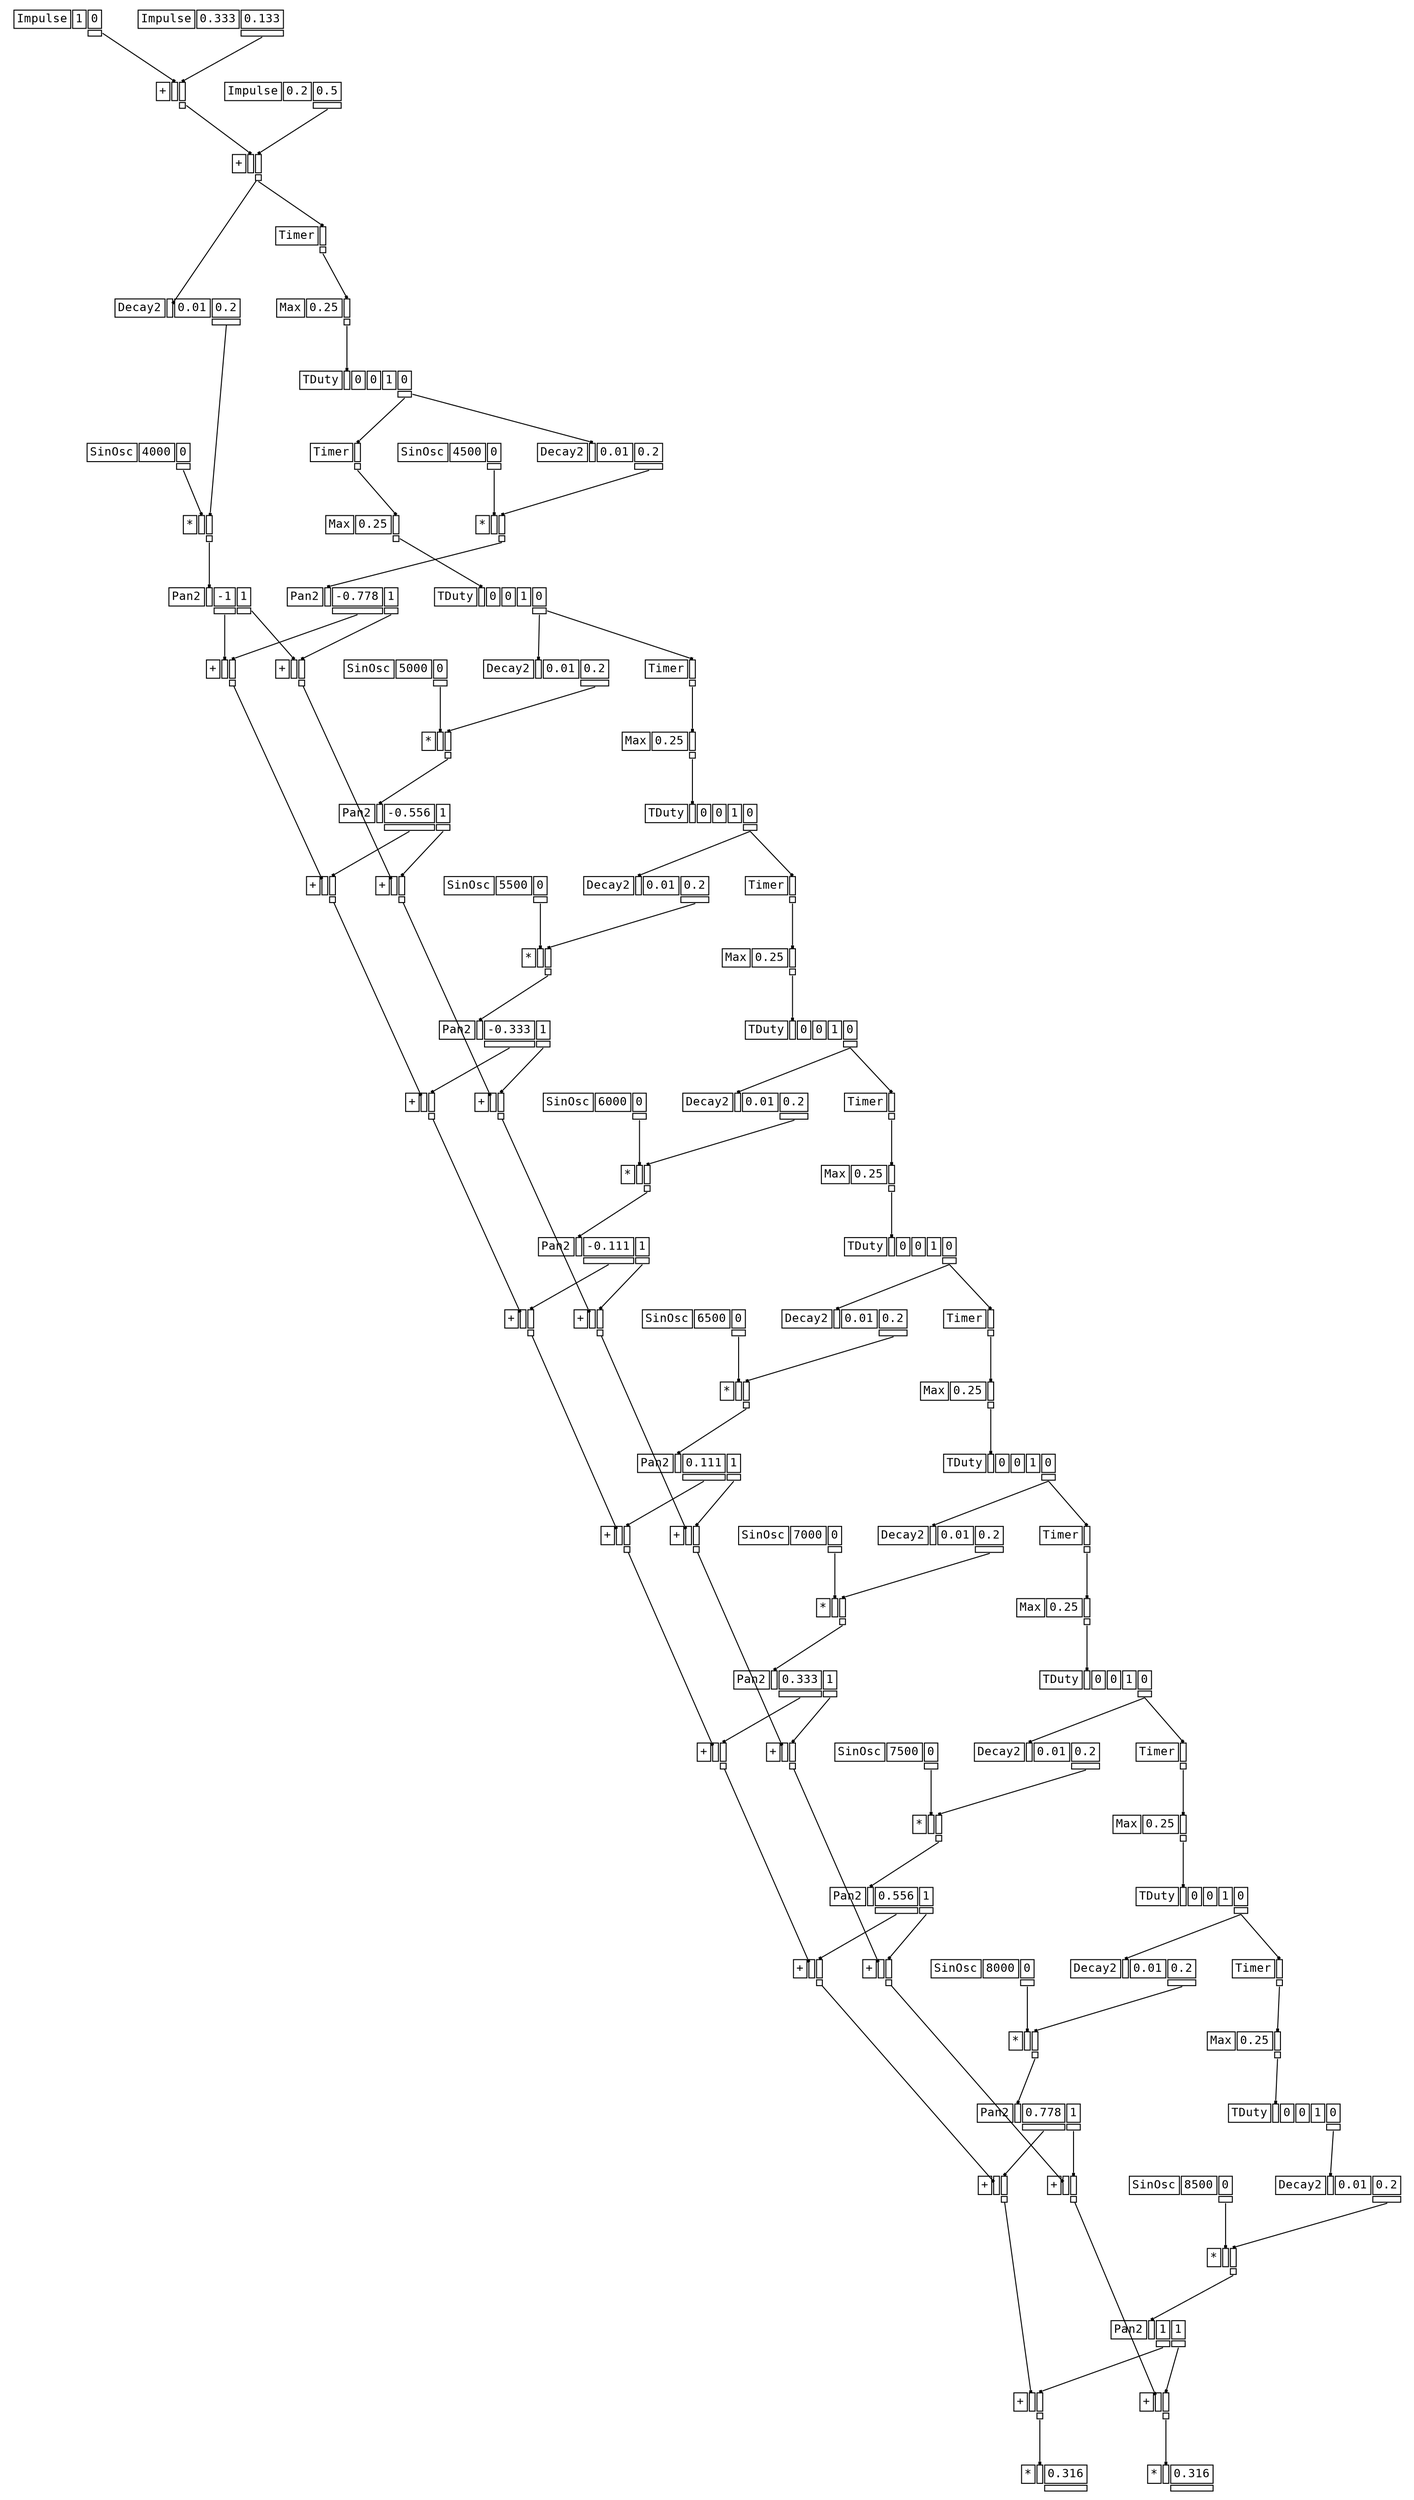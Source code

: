 digraph Anonymous {
graph [splines=false];
node [fontsize=12
     ,fontname="Courier"];
edge [arrowhead=box,arrowsize=0.25];
u_2[shape="plaintext",color="black",label=<<TABLE BORDER="0" CELLBORDER="1"><TR><TD>SinOsc</TD><TD ID="u_2:K_0">4000</TD><TD ID="u_2:K_1">0</TD></TR><TR><TD BORDER="0"></TD><TD BORDER="0"></TD><TD PORT="o_0" ID="u_2:o_0"></TD></TR></TABLE>>];
u_4[shape="plaintext",color="black",label=<<TABLE BORDER="0" CELLBORDER="1"><TR><TD>Impulse</TD><TD ID="u_4:K_0">1</TD><TD ID="u_4:K_1">0</TD></TR><TR><TD BORDER="0"></TD><TD BORDER="0"></TD><TD PORT="o_0" ID="u_4:o_0"></TD></TR></TABLE>>];
u_7[shape="plaintext",color="black",label=<<TABLE BORDER="0" CELLBORDER="1"><TR><TD>Impulse</TD><TD ID="u_7:K_0">0.333</TD><TD ID="u_7:K_1">0.133</TD></TR><TR><TD BORDER="0"></TD><TD BORDER="0"></TD><TD PORT="o_0" ID="u_7:o_0"></TD></TR></TABLE>>];
u_8[shape="plaintext",color="black",label=<<TABLE BORDER="0" CELLBORDER="1"><TR><TD>+</TD><TD PORT="i_0" ID="u_8:i_0"></TD><TD PORT="i_1" ID="u_8:i_1"></TD></TR><TR><TD BORDER="0"></TD><TD BORDER="0"></TD><TD PORT="o_0" ID="u_8:o_0"></TD></TR></TABLE>>];
u_11[shape="plaintext",color="black",label=<<TABLE BORDER="0" CELLBORDER="1"><TR><TD>Impulse</TD><TD ID="u_11:K_0">0.2</TD><TD ID="u_11:K_1">0.5</TD></TR><TR><TD BORDER="0"></TD><TD BORDER="0"></TD><TD PORT="o_0" ID="u_11:o_0"></TD></TR></TABLE>>];
u_12[shape="plaintext",color="black",label=<<TABLE BORDER="0" CELLBORDER="1"><TR><TD>+</TD><TD PORT="i_0" ID="u_12:i_0"></TD><TD PORT="i_1" ID="u_12:i_1"></TD></TR><TR><TD BORDER="0"></TD><TD BORDER="0"></TD><TD PORT="o_0" ID="u_12:o_0"></TD></TR></TABLE>>];
u_14[shape="plaintext",color="black",label=<<TABLE BORDER="0" CELLBORDER="1"><TR><TD>Decay2</TD><TD PORT="i_0" ID="u_14:i_0"></TD><TD ID="u_14:K_1">0.01</TD><TD ID="u_14:K_2">0.2</TD></TR><TR><TD BORDER="0"></TD><TD BORDER="0"></TD><TD BORDER="0"></TD><TD PORT="o_0" ID="u_14:o_0"></TD></TR></TABLE>>];
u_15[shape="plaintext",color="black",label=<<TABLE BORDER="0" CELLBORDER="1"><TR><TD>*</TD><TD PORT="i_0" ID="u_15:i_0"></TD><TD PORT="i_1" ID="u_15:i_1"></TD></TR><TR><TD BORDER="0"></TD><TD BORDER="0"></TD><TD PORT="o_0" ID="u_15:o_0"></TD></TR></TABLE>>];
u_17[shape="plaintext",color="black",label=<<TABLE BORDER="0" CELLBORDER="1"><TR><TD>Pan2</TD><TD PORT="i_0" ID="u_17:i_0"></TD><TD ID="u_17:K_1">-1</TD><TD ID="u_17:K_2">1</TD></TR><TR><TD BORDER="0"></TD><TD BORDER="0"></TD><TD PORT="o_0" ID="u_17:o_0"></TD><TD PORT="o_1" ID="u_17:o_1"></TD></TR></TABLE>>];
u_20[shape="plaintext",color="black",label=<<TABLE BORDER="0" CELLBORDER="1"><TR><TD>SinOsc</TD><TD ID="u_20:K_0">4500</TD><TD ID="u_20:K_1">0</TD></TR><TR><TD BORDER="0"></TD><TD BORDER="0"></TD><TD PORT="o_0" ID="u_20:o_0"></TD></TR></TABLE>>];
u_22[shape="plaintext",color="black",label=<<TABLE BORDER="0" CELLBORDER="1"><TR><TD>Timer</TD><TD PORT="i_0" ID="u_22:i_0"></TD></TR><TR><TD BORDER="0"></TD><TD PORT="o_0" ID="u_22:o_0"></TD></TR></TABLE>>];
u_23[shape="plaintext",color="black",label=<<TABLE BORDER="0" CELLBORDER="1"><TR><TD>Max</TD><TD ID="u_23:K_0">0.25</TD><TD PORT="i_1" ID="u_23:i_1"></TD></TR><TR><TD BORDER="0"></TD><TD BORDER="0"></TD><TD PORT="o_0" ID="u_23:o_0"></TD></TR></TABLE>>];
u_24[shape="plaintext",color="black",label=<<TABLE BORDER="0" CELLBORDER="1"><TR><TD>TDuty</TD><TD PORT="i_0" ID="u_24:i_0"></TD><TD ID="u_24:K_1">0</TD><TD ID="u_24:K_2">0</TD><TD ID="u_24:K_3">1</TD><TD ID="u_24:K_4">0</TD></TR><TR><TD BORDER="0"></TD><TD BORDER="0"></TD><TD BORDER="0"></TD><TD BORDER="0"></TD><TD BORDER="0"></TD><TD PORT="o_0" ID="u_24:o_0"></TD></TR></TABLE>>];
u_25[shape="plaintext",color="black",label=<<TABLE BORDER="0" CELLBORDER="1"><TR><TD>Decay2</TD><TD PORT="i_0" ID="u_25:i_0"></TD><TD ID="u_25:K_1">0.01</TD><TD ID="u_25:K_2">0.2</TD></TR><TR><TD BORDER="0"></TD><TD BORDER="0"></TD><TD BORDER="0"></TD><TD PORT="o_0" ID="u_25:o_0"></TD></TR></TABLE>>];
u_26[shape="plaintext",color="black",label=<<TABLE BORDER="0" CELLBORDER="1"><TR><TD>*</TD><TD PORT="i_0" ID="u_26:i_0"></TD><TD PORT="i_1" ID="u_26:i_1"></TD></TR><TR><TD BORDER="0"></TD><TD BORDER="0"></TD><TD PORT="o_0" ID="u_26:o_0"></TD></TR></TABLE>>];
u_28[shape="plaintext",color="black",label=<<TABLE BORDER="0" CELLBORDER="1"><TR><TD>Pan2</TD><TD PORT="i_0" ID="u_28:i_0"></TD><TD ID="u_28:K_1">-0.778</TD><TD ID="u_28:K_2">1</TD></TR><TR><TD BORDER="0"></TD><TD BORDER="0"></TD><TD PORT="o_0" ID="u_28:o_0"></TD><TD PORT="o_1" ID="u_28:o_1"></TD></TR></TABLE>>];
u_30[shape="plaintext",color="black",label=<<TABLE BORDER="0" CELLBORDER="1"><TR><TD>+</TD><TD PORT="i_0" ID="u_30:i_0"></TD><TD PORT="i_1" ID="u_30:i_1"></TD></TR><TR><TD BORDER="0"></TD><TD BORDER="0"></TD><TD PORT="o_0" ID="u_30:o_0"></TD></TR></TABLE>>];
u_32[shape="plaintext",color="black",label=<<TABLE BORDER="0" CELLBORDER="1"><TR><TD>SinOsc</TD><TD ID="u_32:K_0">5000</TD><TD ID="u_32:K_1">0</TD></TR><TR><TD BORDER="0"></TD><TD BORDER="0"></TD><TD PORT="o_0" ID="u_32:o_0"></TD></TR></TABLE>>];
u_33[shape="plaintext",color="black",label=<<TABLE BORDER="0" CELLBORDER="1"><TR><TD>Timer</TD><TD PORT="i_0" ID="u_33:i_0"></TD></TR><TR><TD BORDER="0"></TD><TD PORT="o_0" ID="u_33:o_0"></TD></TR></TABLE>>];
u_34[shape="plaintext",color="black",label=<<TABLE BORDER="0" CELLBORDER="1"><TR><TD>Max</TD><TD ID="u_34:K_0">0.25</TD><TD PORT="i_1" ID="u_34:i_1"></TD></TR><TR><TD BORDER="0"></TD><TD BORDER="0"></TD><TD PORT="o_0" ID="u_34:o_0"></TD></TR></TABLE>>];
u_35[shape="plaintext",color="black",label=<<TABLE BORDER="0" CELLBORDER="1"><TR><TD>TDuty</TD><TD PORT="i_0" ID="u_35:i_0"></TD><TD ID="u_35:K_1">0</TD><TD ID="u_35:K_2">0</TD><TD ID="u_35:K_3">1</TD><TD ID="u_35:K_4">0</TD></TR><TR><TD BORDER="0"></TD><TD BORDER="0"></TD><TD BORDER="0"></TD><TD BORDER="0"></TD><TD BORDER="0"></TD><TD PORT="o_0" ID="u_35:o_0"></TD></TR></TABLE>>];
u_36[shape="plaintext",color="black",label=<<TABLE BORDER="0" CELLBORDER="1"><TR><TD>Decay2</TD><TD PORT="i_0" ID="u_36:i_0"></TD><TD ID="u_36:K_1">0.01</TD><TD ID="u_36:K_2">0.2</TD></TR><TR><TD BORDER="0"></TD><TD BORDER="0"></TD><TD BORDER="0"></TD><TD PORT="o_0" ID="u_36:o_0"></TD></TR></TABLE>>];
u_37[shape="plaintext",color="black",label=<<TABLE BORDER="0" CELLBORDER="1"><TR><TD>*</TD><TD PORT="i_0" ID="u_37:i_0"></TD><TD PORT="i_1" ID="u_37:i_1"></TD></TR><TR><TD BORDER="0"></TD><TD BORDER="0"></TD><TD PORT="o_0" ID="u_37:o_0"></TD></TR></TABLE>>];
u_39[shape="plaintext",color="black",label=<<TABLE BORDER="0" CELLBORDER="1"><TR><TD>Pan2</TD><TD PORT="i_0" ID="u_39:i_0"></TD><TD ID="u_39:K_1">-0.556</TD><TD ID="u_39:K_2">1</TD></TR><TR><TD BORDER="0"></TD><TD BORDER="0"></TD><TD PORT="o_0" ID="u_39:o_0"></TD><TD PORT="o_1" ID="u_39:o_1"></TD></TR></TABLE>>];
u_41[shape="plaintext",color="black",label=<<TABLE BORDER="0" CELLBORDER="1"><TR><TD>+</TD><TD PORT="i_0" ID="u_41:i_0"></TD><TD PORT="i_1" ID="u_41:i_1"></TD></TR><TR><TD BORDER="0"></TD><TD BORDER="0"></TD><TD PORT="o_0" ID="u_41:o_0"></TD></TR></TABLE>>];
u_43[shape="plaintext",color="black",label=<<TABLE BORDER="0" CELLBORDER="1"><TR><TD>SinOsc</TD><TD ID="u_43:K_0">5500</TD><TD ID="u_43:K_1">0</TD></TR><TR><TD BORDER="0"></TD><TD BORDER="0"></TD><TD PORT="o_0" ID="u_43:o_0"></TD></TR></TABLE>>];
u_44[shape="plaintext",color="black",label=<<TABLE BORDER="0" CELLBORDER="1"><TR><TD>Timer</TD><TD PORT="i_0" ID="u_44:i_0"></TD></TR><TR><TD BORDER="0"></TD><TD PORT="o_0" ID="u_44:o_0"></TD></TR></TABLE>>];
u_45[shape="plaintext",color="black",label=<<TABLE BORDER="0" CELLBORDER="1"><TR><TD>Max</TD><TD ID="u_45:K_0">0.25</TD><TD PORT="i_1" ID="u_45:i_1"></TD></TR><TR><TD BORDER="0"></TD><TD BORDER="0"></TD><TD PORT="o_0" ID="u_45:o_0"></TD></TR></TABLE>>];
u_46[shape="plaintext",color="black",label=<<TABLE BORDER="0" CELLBORDER="1"><TR><TD>TDuty</TD><TD PORT="i_0" ID="u_46:i_0"></TD><TD ID="u_46:K_1">0</TD><TD ID="u_46:K_2">0</TD><TD ID="u_46:K_3">1</TD><TD ID="u_46:K_4">0</TD></TR><TR><TD BORDER="0"></TD><TD BORDER="0"></TD><TD BORDER="0"></TD><TD BORDER="0"></TD><TD BORDER="0"></TD><TD PORT="o_0" ID="u_46:o_0"></TD></TR></TABLE>>];
u_47[shape="plaintext",color="black",label=<<TABLE BORDER="0" CELLBORDER="1"><TR><TD>Decay2</TD><TD PORT="i_0" ID="u_47:i_0"></TD><TD ID="u_47:K_1">0.01</TD><TD ID="u_47:K_2">0.2</TD></TR><TR><TD BORDER="0"></TD><TD BORDER="0"></TD><TD BORDER="0"></TD><TD PORT="o_0" ID="u_47:o_0"></TD></TR></TABLE>>];
u_48[shape="plaintext",color="black",label=<<TABLE BORDER="0" CELLBORDER="1"><TR><TD>*</TD><TD PORT="i_0" ID="u_48:i_0"></TD><TD PORT="i_1" ID="u_48:i_1"></TD></TR><TR><TD BORDER="0"></TD><TD BORDER="0"></TD><TD PORT="o_0" ID="u_48:o_0"></TD></TR></TABLE>>];
u_50[shape="plaintext",color="black",label=<<TABLE BORDER="0" CELLBORDER="1"><TR><TD>Pan2</TD><TD PORT="i_0" ID="u_50:i_0"></TD><TD ID="u_50:K_1">-0.333</TD><TD ID="u_50:K_2">1</TD></TR><TR><TD BORDER="0"></TD><TD BORDER="0"></TD><TD PORT="o_0" ID="u_50:o_0"></TD><TD PORT="o_1" ID="u_50:o_1"></TD></TR></TABLE>>];
u_52[shape="plaintext",color="black",label=<<TABLE BORDER="0" CELLBORDER="1"><TR><TD>+</TD><TD PORT="i_0" ID="u_52:i_0"></TD><TD PORT="i_1" ID="u_52:i_1"></TD></TR><TR><TD BORDER="0"></TD><TD BORDER="0"></TD><TD PORT="o_0" ID="u_52:o_0"></TD></TR></TABLE>>];
u_54[shape="plaintext",color="black",label=<<TABLE BORDER="0" CELLBORDER="1"><TR><TD>SinOsc</TD><TD ID="u_54:K_0">6000</TD><TD ID="u_54:K_1">0</TD></TR><TR><TD BORDER="0"></TD><TD BORDER="0"></TD><TD PORT="o_0" ID="u_54:o_0"></TD></TR></TABLE>>];
u_55[shape="plaintext",color="black",label=<<TABLE BORDER="0" CELLBORDER="1"><TR><TD>Timer</TD><TD PORT="i_0" ID="u_55:i_0"></TD></TR><TR><TD BORDER="0"></TD><TD PORT="o_0" ID="u_55:o_0"></TD></TR></TABLE>>];
u_56[shape="plaintext",color="black",label=<<TABLE BORDER="0" CELLBORDER="1"><TR><TD>Max</TD><TD ID="u_56:K_0">0.25</TD><TD PORT="i_1" ID="u_56:i_1"></TD></TR><TR><TD BORDER="0"></TD><TD BORDER="0"></TD><TD PORT="o_0" ID="u_56:o_0"></TD></TR></TABLE>>];
u_57[shape="plaintext",color="black",label=<<TABLE BORDER="0" CELLBORDER="1"><TR><TD>TDuty</TD><TD PORT="i_0" ID="u_57:i_0"></TD><TD ID="u_57:K_1">0</TD><TD ID="u_57:K_2">0</TD><TD ID="u_57:K_3">1</TD><TD ID="u_57:K_4">0</TD></TR><TR><TD BORDER="0"></TD><TD BORDER="0"></TD><TD BORDER="0"></TD><TD BORDER="0"></TD><TD BORDER="0"></TD><TD PORT="o_0" ID="u_57:o_0"></TD></TR></TABLE>>];
u_58[shape="plaintext",color="black",label=<<TABLE BORDER="0" CELLBORDER="1"><TR><TD>Decay2</TD><TD PORT="i_0" ID="u_58:i_0"></TD><TD ID="u_58:K_1">0.01</TD><TD ID="u_58:K_2">0.2</TD></TR><TR><TD BORDER="0"></TD><TD BORDER="0"></TD><TD BORDER="0"></TD><TD PORT="o_0" ID="u_58:o_0"></TD></TR></TABLE>>];
u_59[shape="plaintext",color="black",label=<<TABLE BORDER="0" CELLBORDER="1"><TR><TD>*</TD><TD PORT="i_0" ID="u_59:i_0"></TD><TD PORT="i_1" ID="u_59:i_1"></TD></TR><TR><TD BORDER="0"></TD><TD BORDER="0"></TD><TD PORT="o_0" ID="u_59:o_0"></TD></TR></TABLE>>];
u_61[shape="plaintext",color="black",label=<<TABLE BORDER="0" CELLBORDER="1"><TR><TD>Pan2</TD><TD PORT="i_0" ID="u_61:i_0"></TD><TD ID="u_61:K_1">-0.111</TD><TD ID="u_61:K_2">1</TD></TR><TR><TD BORDER="0"></TD><TD BORDER="0"></TD><TD PORT="o_0" ID="u_61:o_0"></TD><TD PORT="o_1" ID="u_61:o_1"></TD></TR></TABLE>>];
u_63[shape="plaintext",color="black",label=<<TABLE BORDER="0" CELLBORDER="1"><TR><TD>+</TD><TD PORT="i_0" ID="u_63:i_0"></TD><TD PORT="i_1" ID="u_63:i_1"></TD></TR><TR><TD BORDER="0"></TD><TD BORDER="0"></TD><TD PORT="o_0" ID="u_63:o_0"></TD></TR></TABLE>>];
u_65[shape="plaintext",color="black",label=<<TABLE BORDER="0" CELLBORDER="1"><TR><TD>SinOsc</TD><TD ID="u_65:K_0">6500</TD><TD ID="u_65:K_1">0</TD></TR><TR><TD BORDER="0"></TD><TD BORDER="0"></TD><TD PORT="o_0" ID="u_65:o_0"></TD></TR></TABLE>>];
u_66[shape="plaintext",color="black",label=<<TABLE BORDER="0" CELLBORDER="1"><TR><TD>Timer</TD><TD PORT="i_0" ID="u_66:i_0"></TD></TR><TR><TD BORDER="0"></TD><TD PORT="o_0" ID="u_66:o_0"></TD></TR></TABLE>>];
u_67[shape="plaintext",color="black",label=<<TABLE BORDER="0" CELLBORDER="1"><TR><TD>Max</TD><TD ID="u_67:K_0">0.25</TD><TD PORT="i_1" ID="u_67:i_1"></TD></TR><TR><TD BORDER="0"></TD><TD BORDER="0"></TD><TD PORT="o_0" ID="u_67:o_0"></TD></TR></TABLE>>];
u_68[shape="plaintext",color="black",label=<<TABLE BORDER="0" CELLBORDER="1"><TR><TD>TDuty</TD><TD PORT="i_0" ID="u_68:i_0"></TD><TD ID="u_68:K_1">0</TD><TD ID="u_68:K_2">0</TD><TD ID="u_68:K_3">1</TD><TD ID="u_68:K_4">0</TD></TR><TR><TD BORDER="0"></TD><TD BORDER="0"></TD><TD BORDER="0"></TD><TD BORDER="0"></TD><TD BORDER="0"></TD><TD PORT="o_0" ID="u_68:o_0"></TD></TR></TABLE>>];
u_69[shape="plaintext",color="black",label=<<TABLE BORDER="0" CELLBORDER="1"><TR><TD>Decay2</TD><TD PORT="i_0" ID="u_69:i_0"></TD><TD ID="u_69:K_1">0.01</TD><TD ID="u_69:K_2">0.2</TD></TR><TR><TD BORDER="0"></TD><TD BORDER="0"></TD><TD BORDER="0"></TD><TD PORT="o_0" ID="u_69:o_0"></TD></TR></TABLE>>];
u_70[shape="plaintext",color="black",label=<<TABLE BORDER="0" CELLBORDER="1"><TR><TD>*</TD><TD PORT="i_0" ID="u_70:i_0"></TD><TD PORT="i_1" ID="u_70:i_1"></TD></TR><TR><TD BORDER="0"></TD><TD BORDER="0"></TD><TD PORT="o_0" ID="u_70:o_0"></TD></TR></TABLE>>];
u_72[shape="plaintext",color="black",label=<<TABLE BORDER="0" CELLBORDER="1"><TR><TD>Pan2</TD><TD PORT="i_0" ID="u_72:i_0"></TD><TD ID="u_72:K_1">0.111</TD><TD ID="u_72:K_2">1</TD></TR><TR><TD BORDER="0"></TD><TD BORDER="0"></TD><TD PORT="o_0" ID="u_72:o_0"></TD><TD PORT="o_1" ID="u_72:o_1"></TD></TR></TABLE>>];
u_74[shape="plaintext",color="black",label=<<TABLE BORDER="0" CELLBORDER="1"><TR><TD>+</TD><TD PORT="i_0" ID="u_74:i_0"></TD><TD PORT="i_1" ID="u_74:i_1"></TD></TR><TR><TD BORDER="0"></TD><TD BORDER="0"></TD><TD PORT="o_0" ID="u_74:o_0"></TD></TR></TABLE>>];
u_76[shape="plaintext",color="black",label=<<TABLE BORDER="0" CELLBORDER="1"><TR><TD>SinOsc</TD><TD ID="u_76:K_0">7000</TD><TD ID="u_76:K_1">0</TD></TR><TR><TD BORDER="0"></TD><TD BORDER="0"></TD><TD PORT="o_0" ID="u_76:o_0"></TD></TR></TABLE>>];
u_77[shape="plaintext",color="black",label=<<TABLE BORDER="0" CELLBORDER="1"><TR><TD>Timer</TD><TD PORT="i_0" ID="u_77:i_0"></TD></TR><TR><TD BORDER="0"></TD><TD PORT="o_0" ID="u_77:o_0"></TD></TR></TABLE>>];
u_78[shape="plaintext",color="black",label=<<TABLE BORDER="0" CELLBORDER="1"><TR><TD>Max</TD><TD ID="u_78:K_0">0.25</TD><TD PORT="i_1" ID="u_78:i_1"></TD></TR><TR><TD BORDER="0"></TD><TD BORDER="0"></TD><TD PORT="o_0" ID="u_78:o_0"></TD></TR></TABLE>>];
u_79[shape="plaintext",color="black",label=<<TABLE BORDER="0" CELLBORDER="1"><TR><TD>TDuty</TD><TD PORT="i_0" ID="u_79:i_0"></TD><TD ID="u_79:K_1">0</TD><TD ID="u_79:K_2">0</TD><TD ID="u_79:K_3">1</TD><TD ID="u_79:K_4">0</TD></TR><TR><TD BORDER="0"></TD><TD BORDER="0"></TD><TD BORDER="0"></TD><TD BORDER="0"></TD><TD BORDER="0"></TD><TD PORT="o_0" ID="u_79:o_0"></TD></TR></TABLE>>];
u_80[shape="plaintext",color="black",label=<<TABLE BORDER="0" CELLBORDER="1"><TR><TD>Decay2</TD><TD PORT="i_0" ID="u_80:i_0"></TD><TD ID="u_80:K_1">0.01</TD><TD ID="u_80:K_2">0.2</TD></TR><TR><TD BORDER="0"></TD><TD BORDER="0"></TD><TD BORDER="0"></TD><TD PORT="o_0" ID="u_80:o_0"></TD></TR></TABLE>>];
u_81[shape="plaintext",color="black",label=<<TABLE BORDER="0" CELLBORDER="1"><TR><TD>*</TD><TD PORT="i_0" ID="u_81:i_0"></TD><TD PORT="i_1" ID="u_81:i_1"></TD></TR><TR><TD BORDER="0"></TD><TD BORDER="0"></TD><TD PORT="o_0" ID="u_81:o_0"></TD></TR></TABLE>>];
u_83[shape="plaintext",color="black",label=<<TABLE BORDER="0" CELLBORDER="1"><TR><TD>Pan2</TD><TD PORT="i_0" ID="u_83:i_0"></TD><TD ID="u_83:K_1">0.333</TD><TD ID="u_83:K_2">1</TD></TR><TR><TD BORDER="0"></TD><TD BORDER="0"></TD><TD PORT="o_0" ID="u_83:o_0"></TD><TD PORT="o_1" ID="u_83:o_1"></TD></TR></TABLE>>];
u_85[shape="plaintext",color="black",label=<<TABLE BORDER="0" CELLBORDER="1"><TR><TD>+</TD><TD PORT="i_0" ID="u_85:i_0"></TD><TD PORT="i_1" ID="u_85:i_1"></TD></TR><TR><TD BORDER="0"></TD><TD BORDER="0"></TD><TD PORT="o_0" ID="u_85:o_0"></TD></TR></TABLE>>];
u_87[shape="plaintext",color="black",label=<<TABLE BORDER="0" CELLBORDER="1"><TR><TD>SinOsc</TD><TD ID="u_87:K_0">7500</TD><TD ID="u_87:K_1">0</TD></TR><TR><TD BORDER="0"></TD><TD BORDER="0"></TD><TD PORT="o_0" ID="u_87:o_0"></TD></TR></TABLE>>];
u_88[shape="plaintext",color="black",label=<<TABLE BORDER="0" CELLBORDER="1"><TR><TD>Timer</TD><TD PORT="i_0" ID="u_88:i_0"></TD></TR><TR><TD BORDER="0"></TD><TD PORT="o_0" ID="u_88:o_0"></TD></TR></TABLE>>];
u_89[shape="plaintext",color="black",label=<<TABLE BORDER="0" CELLBORDER="1"><TR><TD>Max</TD><TD ID="u_89:K_0">0.25</TD><TD PORT="i_1" ID="u_89:i_1"></TD></TR><TR><TD BORDER="0"></TD><TD BORDER="0"></TD><TD PORT="o_0" ID="u_89:o_0"></TD></TR></TABLE>>];
u_90[shape="plaintext",color="black",label=<<TABLE BORDER="0" CELLBORDER="1"><TR><TD>TDuty</TD><TD PORT="i_0" ID="u_90:i_0"></TD><TD ID="u_90:K_1">0</TD><TD ID="u_90:K_2">0</TD><TD ID="u_90:K_3">1</TD><TD ID="u_90:K_4">0</TD></TR><TR><TD BORDER="0"></TD><TD BORDER="0"></TD><TD BORDER="0"></TD><TD BORDER="0"></TD><TD BORDER="0"></TD><TD PORT="o_0" ID="u_90:o_0"></TD></TR></TABLE>>];
u_91[shape="plaintext",color="black",label=<<TABLE BORDER="0" CELLBORDER="1"><TR><TD>Decay2</TD><TD PORT="i_0" ID="u_91:i_0"></TD><TD ID="u_91:K_1">0.01</TD><TD ID="u_91:K_2">0.2</TD></TR><TR><TD BORDER="0"></TD><TD BORDER="0"></TD><TD BORDER="0"></TD><TD PORT="o_0" ID="u_91:o_0"></TD></TR></TABLE>>];
u_92[shape="plaintext",color="black",label=<<TABLE BORDER="0" CELLBORDER="1"><TR><TD>*</TD><TD PORT="i_0" ID="u_92:i_0"></TD><TD PORT="i_1" ID="u_92:i_1"></TD></TR><TR><TD BORDER="0"></TD><TD BORDER="0"></TD><TD PORT="o_0" ID="u_92:o_0"></TD></TR></TABLE>>];
u_94[shape="plaintext",color="black",label=<<TABLE BORDER="0" CELLBORDER="1"><TR><TD>Pan2</TD><TD PORT="i_0" ID="u_94:i_0"></TD><TD ID="u_94:K_1">0.556</TD><TD ID="u_94:K_2">1</TD></TR><TR><TD BORDER="0"></TD><TD BORDER="0"></TD><TD PORT="o_0" ID="u_94:o_0"></TD><TD PORT="o_1" ID="u_94:o_1"></TD></TR></TABLE>>];
u_96[shape="plaintext",color="black",label=<<TABLE BORDER="0" CELLBORDER="1"><TR><TD>+</TD><TD PORT="i_0" ID="u_96:i_0"></TD><TD PORT="i_1" ID="u_96:i_1"></TD></TR><TR><TD BORDER="0"></TD><TD BORDER="0"></TD><TD PORT="o_0" ID="u_96:o_0"></TD></TR></TABLE>>];
u_98[shape="plaintext",color="black",label=<<TABLE BORDER="0" CELLBORDER="1"><TR><TD>SinOsc</TD><TD ID="u_98:K_0">8000</TD><TD ID="u_98:K_1">0</TD></TR><TR><TD BORDER="0"></TD><TD BORDER="0"></TD><TD PORT="o_0" ID="u_98:o_0"></TD></TR></TABLE>>];
u_99[shape="plaintext",color="black",label=<<TABLE BORDER="0" CELLBORDER="1"><TR><TD>Timer</TD><TD PORT="i_0" ID="u_99:i_0"></TD></TR><TR><TD BORDER="0"></TD><TD PORT="o_0" ID="u_99:o_0"></TD></TR></TABLE>>];
u_100[shape="plaintext",color="black",label=<<TABLE BORDER="0" CELLBORDER="1"><TR><TD>Max</TD><TD ID="u_100:K_0">0.25</TD><TD PORT="i_1" ID="u_100:i_1"></TD></TR><TR><TD BORDER="0"></TD><TD BORDER="0"></TD><TD PORT="o_0" ID="u_100:o_0"></TD></TR></TABLE>>];
u_101[shape="plaintext",color="black",label=<<TABLE BORDER="0" CELLBORDER="1"><TR><TD>TDuty</TD><TD PORT="i_0" ID="u_101:i_0"></TD><TD ID="u_101:K_1">0</TD><TD ID="u_101:K_2">0</TD><TD ID="u_101:K_3">1</TD><TD ID="u_101:K_4">0</TD></TR><TR><TD BORDER="0"></TD><TD BORDER="0"></TD><TD BORDER="0"></TD><TD BORDER="0"></TD><TD BORDER="0"></TD><TD PORT="o_0" ID="u_101:o_0"></TD></TR></TABLE>>];
u_102[shape="plaintext",color="black",label=<<TABLE BORDER="0" CELLBORDER="1"><TR><TD>Decay2</TD><TD PORT="i_0" ID="u_102:i_0"></TD><TD ID="u_102:K_1">0.01</TD><TD ID="u_102:K_2">0.2</TD></TR><TR><TD BORDER="0"></TD><TD BORDER="0"></TD><TD BORDER="0"></TD><TD PORT="o_0" ID="u_102:o_0"></TD></TR></TABLE>>];
u_103[shape="plaintext",color="black",label=<<TABLE BORDER="0" CELLBORDER="1"><TR><TD>*</TD><TD PORT="i_0" ID="u_103:i_0"></TD><TD PORT="i_1" ID="u_103:i_1"></TD></TR><TR><TD BORDER="0"></TD><TD BORDER="0"></TD><TD PORT="o_0" ID="u_103:o_0"></TD></TR></TABLE>>];
u_105[shape="plaintext",color="black",label=<<TABLE BORDER="0" CELLBORDER="1"><TR><TD>Pan2</TD><TD PORT="i_0" ID="u_105:i_0"></TD><TD ID="u_105:K_1">0.778</TD><TD ID="u_105:K_2">1</TD></TR><TR><TD BORDER="0"></TD><TD BORDER="0"></TD><TD PORT="o_0" ID="u_105:o_0"></TD><TD PORT="o_1" ID="u_105:o_1"></TD></TR></TABLE>>];
u_107[shape="plaintext",color="black",label=<<TABLE BORDER="0" CELLBORDER="1"><TR><TD>+</TD><TD PORT="i_0" ID="u_107:i_0"></TD><TD PORT="i_1" ID="u_107:i_1"></TD></TR><TR><TD BORDER="0"></TD><TD BORDER="0"></TD><TD PORT="o_0" ID="u_107:o_0"></TD></TR></TABLE>>];
u_109[shape="plaintext",color="black",label=<<TABLE BORDER="0" CELLBORDER="1"><TR><TD>SinOsc</TD><TD ID="u_109:K_0">8500</TD><TD ID="u_109:K_1">0</TD></TR><TR><TD BORDER="0"></TD><TD BORDER="0"></TD><TD PORT="o_0" ID="u_109:o_0"></TD></TR></TABLE>>];
u_110[shape="plaintext",color="black",label=<<TABLE BORDER="0" CELLBORDER="1"><TR><TD>Timer</TD><TD PORT="i_0" ID="u_110:i_0"></TD></TR><TR><TD BORDER="0"></TD><TD PORT="o_0" ID="u_110:o_0"></TD></TR></TABLE>>];
u_111[shape="plaintext",color="black",label=<<TABLE BORDER="0" CELLBORDER="1"><TR><TD>Max</TD><TD ID="u_111:K_0">0.25</TD><TD PORT="i_1" ID="u_111:i_1"></TD></TR><TR><TD BORDER="0"></TD><TD BORDER="0"></TD><TD PORT="o_0" ID="u_111:o_0"></TD></TR></TABLE>>];
u_112[shape="plaintext",color="black",label=<<TABLE BORDER="0" CELLBORDER="1"><TR><TD>TDuty</TD><TD PORT="i_0" ID="u_112:i_0"></TD><TD ID="u_112:K_1">0</TD><TD ID="u_112:K_2">0</TD><TD ID="u_112:K_3">1</TD><TD ID="u_112:K_4">0</TD></TR><TR><TD BORDER="0"></TD><TD BORDER="0"></TD><TD BORDER="0"></TD><TD BORDER="0"></TD><TD BORDER="0"></TD><TD PORT="o_0" ID="u_112:o_0"></TD></TR></TABLE>>];
u_113[shape="plaintext",color="black",label=<<TABLE BORDER="0" CELLBORDER="1"><TR><TD>Decay2</TD><TD PORT="i_0" ID="u_113:i_0"></TD><TD ID="u_113:K_1">0.01</TD><TD ID="u_113:K_2">0.2</TD></TR><TR><TD BORDER="0"></TD><TD BORDER="0"></TD><TD BORDER="0"></TD><TD PORT="o_0" ID="u_113:o_0"></TD></TR></TABLE>>];
u_114[shape="plaintext",color="black",label=<<TABLE BORDER="0" CELLBORDER="1"><TR><TD>*</TD><TD PORT="i_0" ID="u_114:i_0"></TD><TD PORT="i_1" ID="u_114:i_1"></TD></TR><TR><TD BORDER="0"></TD><TD BORDER="0"></TD><TD PORT="o_0" ID="u_114:o_0"></TD></TR></TABLE>>];
u_115[shape="plaintext",color="black",label=<<TABLE BORDER="0" CELLBORDER="1"><TR><TD>Pan2</TD><TD PORT="i_0" ID="u_115:i_0"></TD><TD ID="u_115:K_1">1</TD><TD ID="u_115:K_2">1</TD></TR><TR><TD BORDER="0"></TD><TD BORDER="0"></TD><TD PORT="o_0" ID="u_115:o_0"></TD><TD PORT="o_1" ID="u_115:o_1"></TD></TR></TABLE>>];
u_117[shape="plaintext",color="black",label=<<TABLE BORDER="0" CELLBORDER="1"><TR><TD>+</TD><TD PORT="i_0" ID="u_117:i_0"></TD><TD PORT="i_1" ID="u_117:i_1"></TD></TR><TR><TD BORDER="0"></TD><TD BORDER="0"></TD><TD PORT="o_0" ID="u_117:o_0"></TD></TR></TABLE>>];
u_119[shape="plaintext",color="black",label=<<TABLE BORDER="0" CELLBORDER="1"><TR><TD>*</TD><TD PORT="i_0" ID="u_119:i_0"></TD><TD ID="u_119:K_1">0.316</TD></TR><TR><TD BORDER="0"></TD><TD BORDER="0"></TD><TD PORT="o_0" ID="u_119:o_0"></TD></TR></TABLE>>];
u_122[shape="plaintext",color="black",label=<<TABLE BORDER="0" CELLBORDER="1"><TR><TD>+</TD><TD PORT="i_0" ID="u_122:i_0"></TD><TD PORT="i_1" ID="u_122:i_1"></TD></TR><TR><TD BORDER="0"></TD><TD BORDER="0"></TD><TD PORT="o_0" ID="u_122:o_0"></TD></TR></TABLE>>];
u_124[shape="plaintext",color="black",label=<<TABLE BORDER="0" CELLBORDER="1"><TR><TD>+</TD><TD PORT="i_0" ID="u_124:i_0"></TD><TD PORT="i_1" ID="u_124:i_1"></TD></TR><TR><TD BORDER="0"></TD><TD BORDER="0"></TD><TD PORT="o_0" ID="u_124:o_0"></TD></TR></TABLE>>];
u_126[shape="plaintext",color="black",label=<<TABLE BORDER="0" CELLBORDER="1"><TR><TD>+</TD><TD PORT="i_0" ID="u_126:i_0"></TD><TD PORT="i_1" ID="u_126:i_1"></TD></TR><TR><TD BORDER="0"></TD><TD BORDER="0"></TD><TD PORT="o_0" ID="u_126:o_0"></TD></TR></TABLE>>];
u_128[shape="plaintext",color="black",label=<<TABLE BORDER="0" CELLBORDER="1"><TR><TD>+</TD><TD PORT="i_0" ID="u_128:i_0"></TD><TD PORT="i_1" ID="u_128:i_1"></TD></TR><TR><TD BORDER="0"></TD><TD BORDER="0"></TD><TD PORT="o_0" ID="u_128:o_0"></TD></TR></TABLE>>];
u_130[shape="plaintext",color="black",label=<<TABLE BORDER="0" CELLBORDER="1"><TR><TD>+</TD><TD PORT="i_0" ID="u_130:i_0"></TD><TD PORT="i_1" ID="u_130:i_1"></TD></TR><TR><TD BORDER="0"></TD><TD BORDER="0"></TD><TD PORT="o_0" ID="u_130:o_0"></TD></TR></TABLE>>];
u_132[shape="plaintext",color="black",label=<<TABLE BORDER="0" CELLBORDER="1"><TR><TD>+</TD><TD PORT="i_0" ID="u_132:i_0"></TD><TD PORT="i_1" ID="u_132:i_1"></TD></TR><TR><TD BORDER="0"></TD><TD BORDER="0"></TD><TD PORT="o_0" ID="u_132:o_0"></TD></TR></TABLE>>];
u_134[shape="plaintext",color="black",label=<<TABLE BORDER="0" CELLBORDER="1"><TR><TD>+</TD><TD PORT="i_0" ID="u_134:i_0"></TD><TD PORT="i_1" ID="u_134:i_1"></TD></TR><TR><TD BORDER="0"></TD><TD BORDER="0"></TD><TD PORT="o_0" ID="u_134:o_0"></TD></TR></TABLE>>];
u_136[shape="plaintext",color="black",label=<<TABLE BORDER="0" CELLBORDER="1"><TR><TD>+</TD><TD PORT="i_0" ID="u_136:i_0"></TD><TD PORT="i_1" ID="u_136:i_1"></TD></TR><TR><TD BORDER="0"></TD><TD BORDER="0"></TD><TD PORT="o_0" ID="u_136:o_0"></TD></TR></TABLE>>];
u_138[shape="plaintext",color="black",label=<<TABLE BORDER="0" CELLBORDER="1"><TR><TD>+</TD><TD PORT="i_0" ID="u_138:i_0"></TD><TD PORT="i_1" ID="u_138:i_1"></TD></TR><TR><TD BORDER="0"></TD><TD BORDER="0"></TD><TD PORT="o_0" ID="u_138:o_0"></TD></TR></TABLE>>];
u_139[shape="plaintext",color="black",label=<<TABLE BORDER="0" CELLBORDER="1"><TR><TD>*</TD><TD PORT="i_0" ID="u_139:i_0"></TD><TD ID="u_139:K_1">0.316</TD></TR><TR><TD BORDER="0"></TD><TD BORDER="0"></TD><TD PORT="o_0" ID="u_139:o_0"></TD></TR></TABLE>>];
u_4:o_0 -> u_8:i_0;
u_7:o_0 -> u_8:i_1;
u_8:o_0 -> u_12:i_0;
u_11:o_0 -> u_12:i_1;
u_12:o_0 -> u_14:i_0;
u_2:o_0 -> u_15:i_0;
u_14:o_0 -> u_15:i_1;
u_15:o_0 -> u_17:i_0;
u_12:o_0 -> u_22:i_0;
u_22:o_0 -> u_23:i_1;
u_23:o_0 -> u_24:i_0;
u_24:o_0 -> u_25:i_0;
u_20:o_0 -> u_26:i_0;
u_25:o_0 -> u_26:i_1;
u_26:o_0 -> u_28:i_0;
u_17:o_1 -> u_30:i_0;
u_28:o_1 -> u_30:i_1;
u_24:o_0 -> u_33:i_0;
u_33:o_0 -> u_34:i_1;
u_34:o_0 -> u_35:i_0;
u_35:o_0 -> u_36:i_0;
u_32:o_0 -> u_37:i_0;
u_36:o_0 -> u_37:i_1;
u_37:o_0 -> u_39:i_0;
u_30:o_0 -> u_41:i_0;
u_39:o_1 -> u_41:i_1;
u_35:o_0 -> u_44:i_0;
u_44:o_0 -> u_45:i_1;
u_45:o_0 -> u_46:i_0;
u_46:o_0 -> u_47:i_0;
u_43:o_0 -> u_48:i_0;
u_47:o_0 -> u_48:i_1;
u_48:o_0 -> u_50:i_0;
u_41:o_0 -> u_52:i_0;
u_50:o_1 -> u_52:i_1;
u_46:o_0 -> u_55:i_0;
u_55:o_0 -> u_56:i_1;
u_56:o_0 -> u_57:i_0;
u_57:o_0 -> u_58:i_0;
u_54:o_0 -> u_59:i_0;
u_58:o_0 -> u_59:i_1;
u_59:o_0 -> u_61:i_0;
u_52:o_0 -> u_63:i_0;
u_61:o_1 -> u_63:i_1;
u_57:o_0 -> u_66:i_0;
u_66:o_0 -> u_67:i_1;
u_67:o_0 -> u_68:i_0;
u_68:o_0 -> u_69:i_0;
u_65:o_0 -> u_70:i_0;
u_69:o_0 -> u_70:i_1;
u_70:o_0 -> u_72:i_0;
u_63:o_0 -> u_74:i_0;
u_72:o_1 -> u_74:i_1;
u_68:o_0 -> u_77:i_0;
u_77:o_0 -> u_78:i_1;
u_78:o_0 -> u_79:i_0;
u_79:o_0 -> u_80:i_0;
u_76:o_0 -> u_81:i_0;
u_80:o_0 -> u_81:i_1;
u_81:o_0 -> u_83:i_0;
u_74:o_0 -> u_85:i_0;
u_83:o_1 -> u_85:i_1;
u_79:o_0 -> u_88:i_0;
u_88:o_0 -> u_89:i_1;
u_89:o_0 -> u_90:i_0;
u_90:o_0 -> u_91:i_0;
u_87:o_0 -> u_92:i_0;
u_91:o_0 -> u_92:i_1;
u_92:o_0 -> u_94:i_0;
u_85:o_0 -> u_96:i_0;
u_94:o_1 -> u_96:i_1;
u_90:o_0 -> u_99:i_0;
u_99:o_0 -> u_100:i_1;
u_100:o_0 -> u_101:i_0;
u_101:o_0 -> u_102:i_0;
u_98:o_0 -> u_103:i_0;
u_102:o_0 -> u_103:i_1;
u_103:o_0 -> u_105:i_0;
u_96:o_0 -> u_107:i_0;
u_105:o_1 -> u_107:i_1;
u_101:o_0 -> u_110:i_0;
u_110:o_0 -> u_111:i_1;
u_111:o_0 -> u_112:i_0;
u_112:o_0 -> u_113:i_0;
u_109:o_0 -> u_114:i_0;
u_113:o_0 -> u_114:i_1;
u_114:o_0 -> u_115:i_0;
u_107:o_0 -> u_117:i_0;
u_115:o_1 -> u_117:i_1;
u_117:o_0 -> u_119:i_0;
u_17:o_0 -> u_122:i_0;
u_28:o_0 -> u_122:i_1;
u_122:o_0 -> u_124:i_0;
u_39:o_0 -> u_124:i_1;
u_124:o_0 -> u_126:i_0;
u_50:o_0 -> u_126:i_1;
u_126:o_0 -> u_128:i_0;
u_61:o_0 -> u_128:i_1;
u_128:o_0 -> u_130:i_0;
u_72:o_0 -> u_130:i_1;
u_130:o_0 -> u_132:i_0;
u_83:o_0 -> u_132:i_1;
u_132:o_0 -> u_134:i_0;
u_94:o_0 -> u_134:i_1;
u_134:o_0 -> u_136:i_0;
u_105:o_0 -> u_136:i_1;
u_136:o_0 -> u_138:i_0;
u_115:o_0 -> u_138:i_1;
u_138:o_0 -> u_139:i_0;
}
